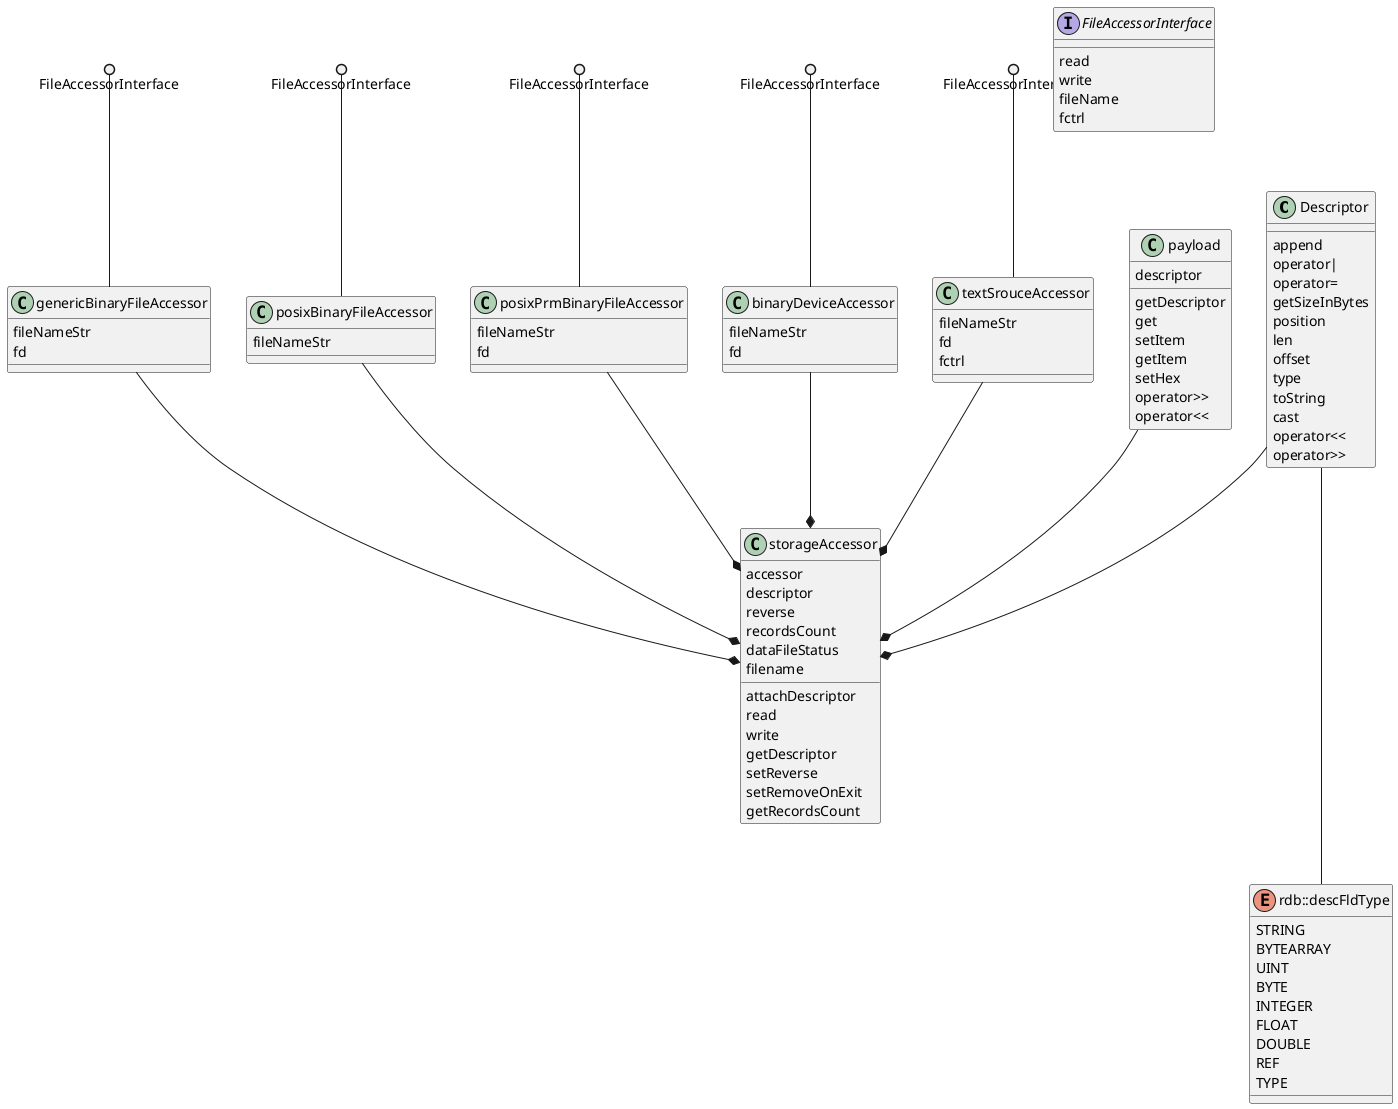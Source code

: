 @startuml

class Descriptor {
    {method} append
    {method} operator|
    {method} operator=
    {method} getSizeInBytes
    {method} position
    {method} len
    {method} offset
    {method} type
    {method} toString
    {method} cast
    {method} operator<<
    {method} operator>>
}

class genericBinaryFileAccessor {
    {field} fileNameStr
    {field} fd
}


class posixBinaryFileAccessor {
    {field} fileNameStr
}

class posixPrmBinaryFileAccessor {
    {field} fileNameStr
    {field} fd
}

class binaryDeviceAccessor {
    {field} fileNameStr
    {field} fd
}

class textSrouceAccessor {
    {field} fileNameStr
    {field} fd
    {field} fctrl
}

FileAccessorInterface ()-- binaryDeviceAccessor
FileAccessorInterface ()-- posixPrmBinaryFileAccessor
FileAccessorInterface ()-- posixBinaryFileAccessor
FileAccessorInterface ()-- genericBinaryFileAccessor
FileAccessorInterface ()-- textSrouceAccessor

interface FileAccessorInterface {
    {method} read
    {method} write
    {method} fileName
    {method} fctrl
}

class payload {
    {field} descriptor

    {method} getDescriptor
    {method} get
    {method} setItem
    {method} getItem
    {method} setHex
    {method} operator>>
    {method} operator<<
}

class storageAccessor {
    {field} accessor
    {field} descriptor
    {field} reverse
    {field} recordsCount
    {field} dataFileStatus
    {field} filename

    {method} attachDescriptor
    {method} read
    {method} write
    {method} getDescriptor
    {method} setReverse
    {method} setRemoveOnExit
    {method} getRecordsCount
}

enum rdb::descFldType {
    STRING
    BYTEARRAY
    UINT
    BYTE
    INTEGER
    FLOAT
    DOUBLE
    REF
    TYPE
}

genericBinaryFileAccessor --* storageAccessor
posixBinaryFileAccessor --* storageAccessor
posixPrmBinaryFileAccessor --* storageAccessor
binaryDeviceAccessor --* storageAccessor
textSrouceAccessor --* storageAccessor

Descriptor --* storageAccessor


Descriptor --- rdb::descFldType

payload --* storageAccessor

@enduml
